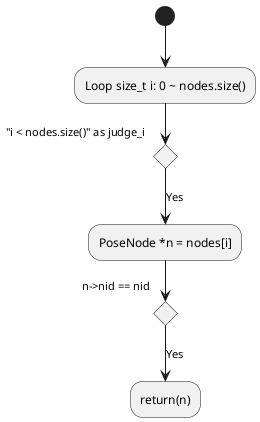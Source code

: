 @startuml

/'
    find node from id
    input: int id
    return: PoseNode*
'/

(*) --> "Loop size_t i: 0 ~ nodes.size()"
--> if "i < nodes.size()" as judge_i
        --> [Yes] "PoseNode *n = nodes[i]"
        --> if "n->nid == nid"
                --> [Yes] "return(n)"

@enduml